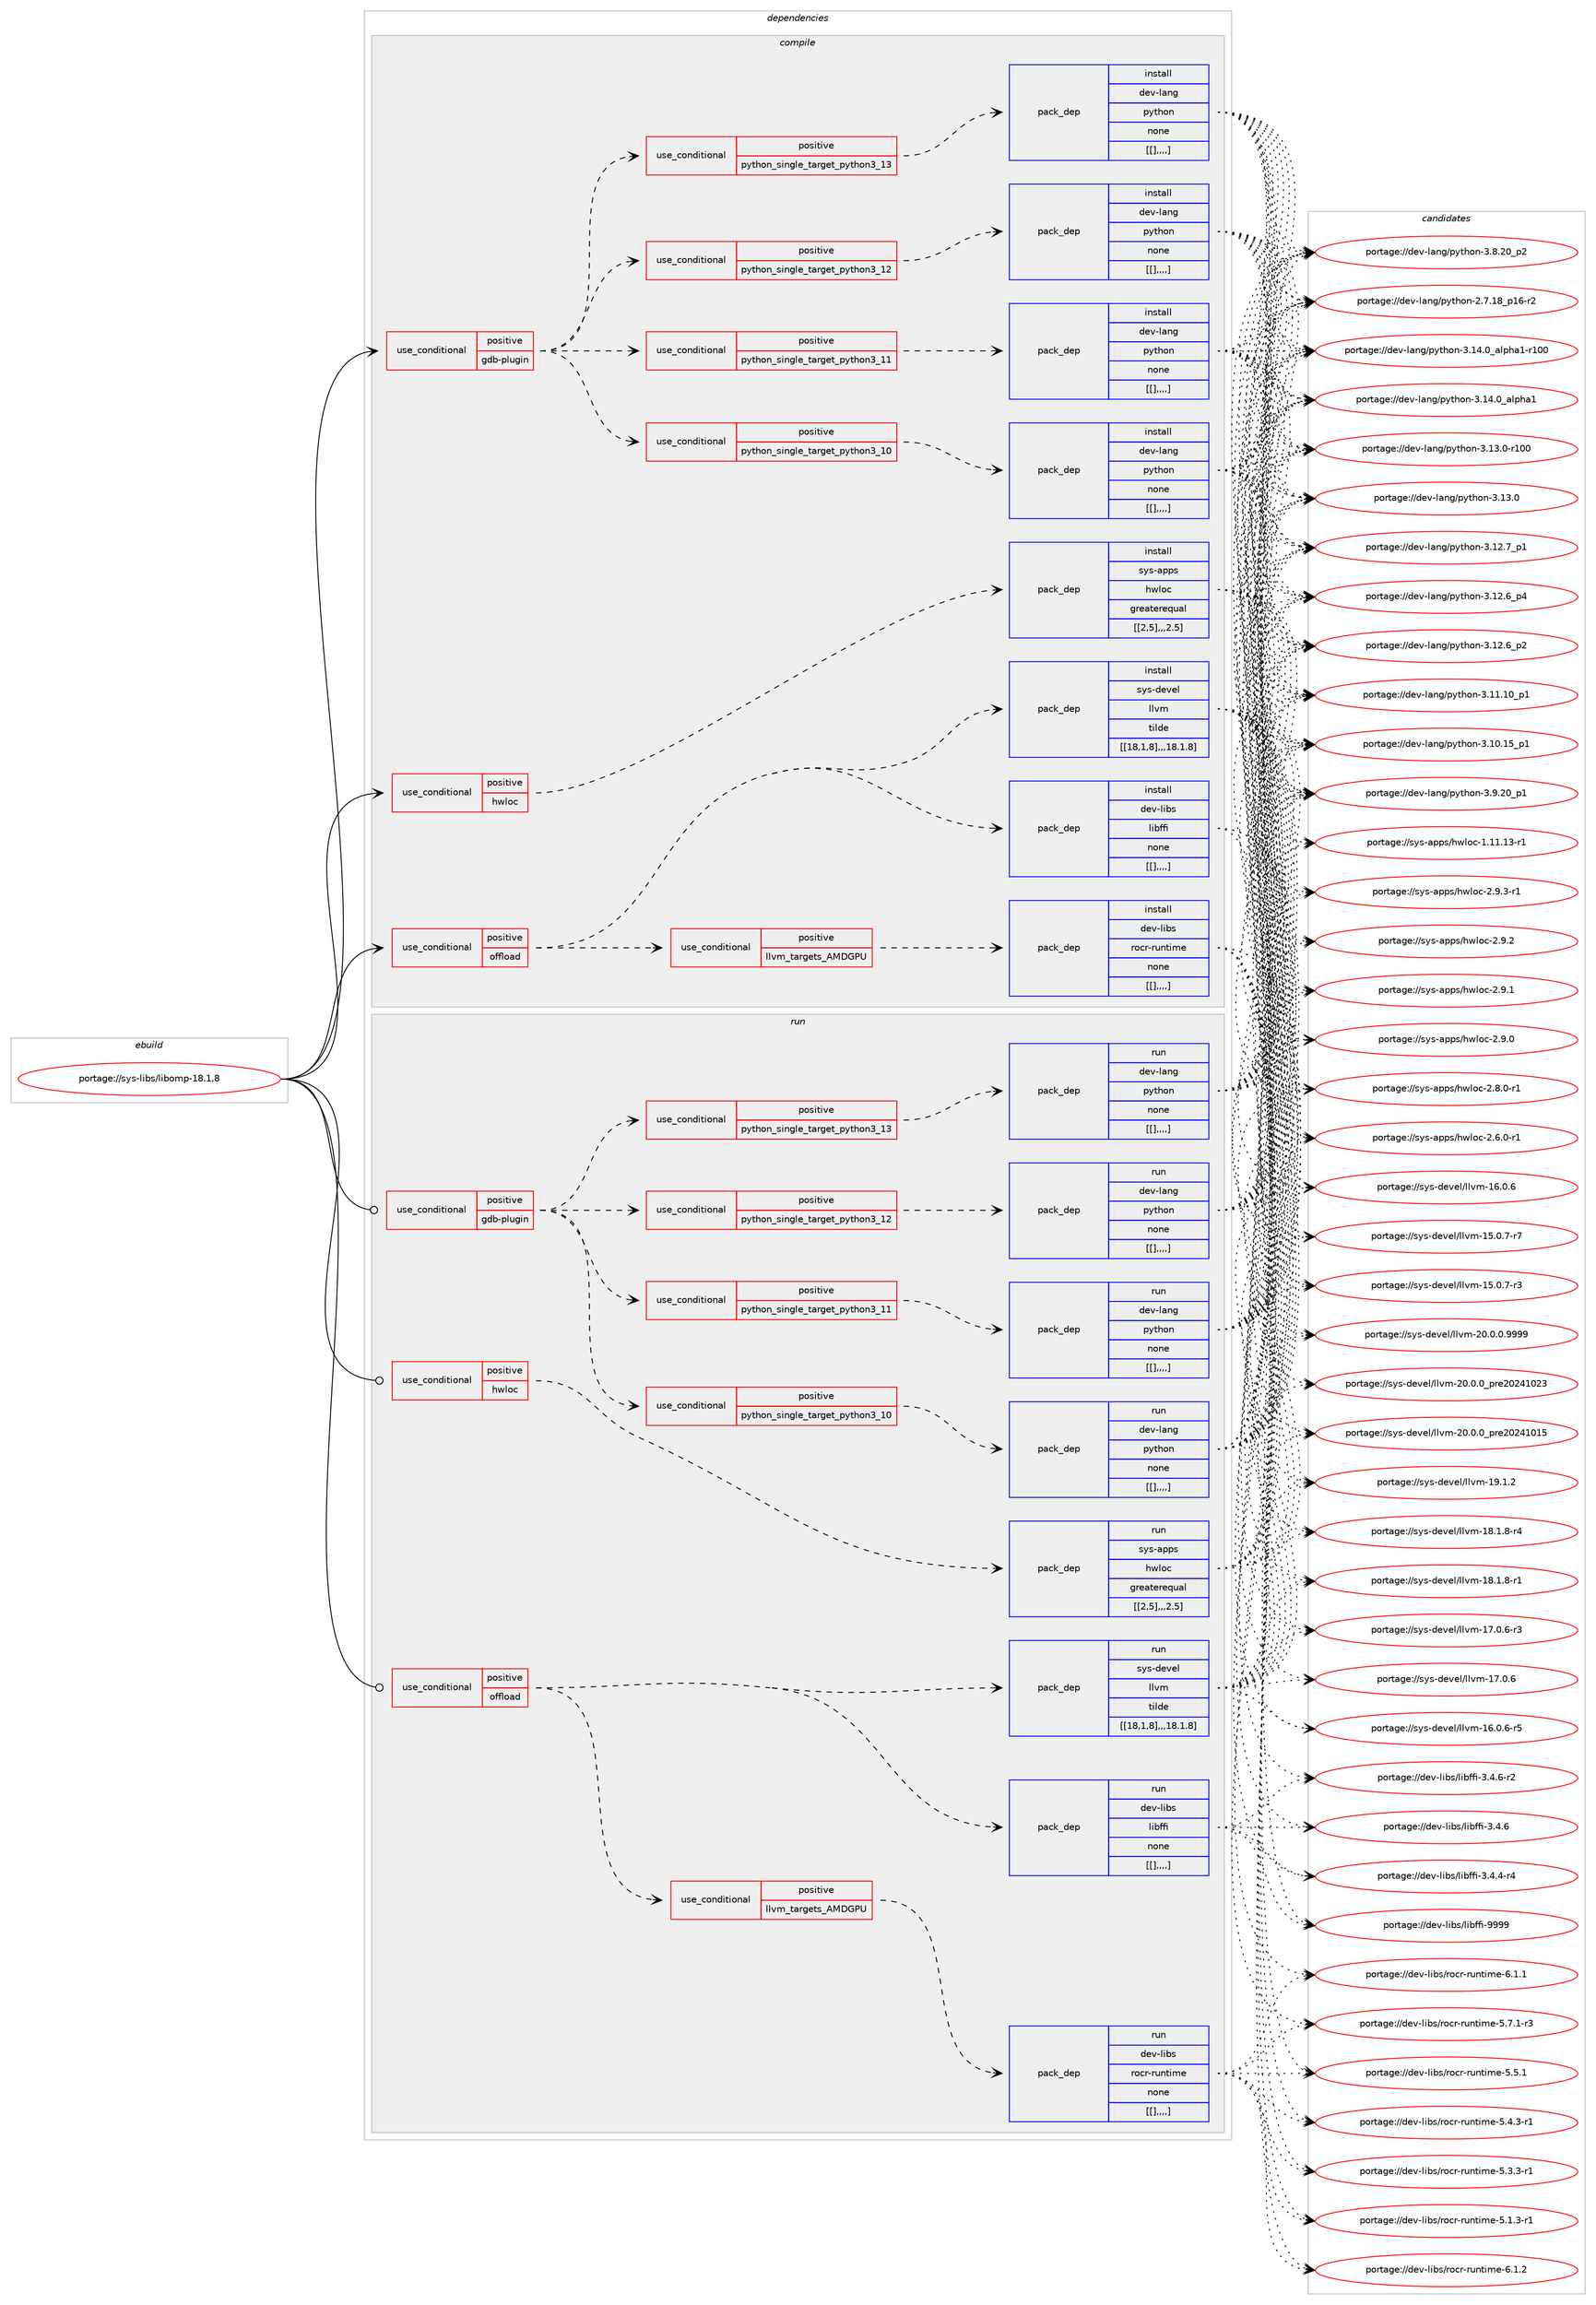 digraph prolog {

# *************
# Graph options
# *************

newrank=true;
concentrate=true;
compound=true;
graph [rankdir=LR,fontname=Helvetica,fontsize=10,ranksep=1.5];#, ranksep=2.5, nodesep=0.2];
edge  [arrowhead=vee];
node  [fontname=Helvetica,fontsize=10];

# **********
# The ebuild
# **********

subgraph cluster_leftcol {
color=gray;
label=<<i>ebuild</i>>;
id [label="portage://sys-libs/libomp-18.1.8", color=red, width=4, href="../sys-libs/libomp-18.1.8.svg"];
}

# ****************
# The dependencies
# ****************

subgraph cluster_midcol {
color=gray;
label=<<i>dependencies</i>>;
subgraph cluster_compile {
fillcolor="#eeeeee";
style=filled;
label=<<i>compile</i>>;
subgraph cond124449 {
dependency464845 [label=<<TABLE BORDER="0" CELLBORDER="1" CELLSPACING="0" CELLPADDING="4"><TR><TD ROWSPAN="3" CELLPADDING="10">use_conditional</TD></TR><TR><TD>positive</TD></TR><TR><TD>gdb-plugin</TD></TR></TABLE>>, shape=none, color=red];
subgraph cond124458 {
dependency464860 [label=<<TABLE BORDER="0" CELLBORDER="1" CELLSPACING="0" CELLPADDING="4"><TR><TD ROWSPAN="3" CELLPADDING="10">use_conditional</TD></TR><TR><TD>positive</TD></TR><TR><TD>python_single_target_python3_10</TD></TR></TABLE>>, shape=none, color=red];
subgraph pack337187 {
dependency464993 [label=<<TABLE BORDER="0" CELLBORDER="1" CELLSPACING="0" CELLPADDING="4" WIDTH="220"><TR><TD ROWSPAN="6" CELLPADDING="30">pack_dep</TD></TR><TR><TD WIDTH="110">install</TD></TR><TR><TD>dev-lang</TD></TR><TR><TD>python</TD></TR><TR><TD>none</TD></TR><TR><TD>[[],,,,]</TD></TR></TABLE>>, shape=none, color=blue];
}
dependency464860:e -> dependency464993:w [weight=20,style="dashed",arrowhead="vee"];
}
dependency464845:e -> dependency464860:w [weight=20,style="dashed",arrowhead="vee"];
subgraph cond124529 {
dependency464999 [label=<<TABLE BORDER="0" CELLBORDER="1" CELLSPACING="0" CELLPADDING="4"><TR><TD ROWSPAN="3" CELLPADDING="10">use_conditional</TD></TR><TR><TD>positive</TD></TR><TR><TD>python_single_target_python3_11</TD></TR></TABLE>>, shape=none, color=red];
subgraph pack337217 {
dependency465021 [label=<<TABLE BORDER="0" CELLBORDER="1" CELLSPACING="0" CELLPADDING="4" WIDTH="220"><TR><TD ROWSPAN="6" CELLPADDING="30">pack_dep</TD></TR><TR><TD WIDTH="110">install</TD></TR><TR><TD>dev-lang</TD></TR><TR><TD>python</TD></TR><TR><TD>none</TD></TR><TR><TD>[[],,,,]</TD></TR></TABLE>>, shape=none, color=blue];
}
dependency464999:e -> dependency465021:w [weight=20,style="dashed",arrowhead="vee"];
}
dependency464845:e -> dependency464999:w [weight=20,style="dashed",arrowhead="vee"];
subgraph cond124557 {
dependency465066 [label=<<TABLE BORDER="0" CELLBORDER="1" CELLSPACING="0" CELLPADDING="4"><TR><TD ROWSPAN="3" CELLPADDING="10">use_conditional</TD></TR><TR><TD>positive</TD></TR><TR><TD>python_single_target_python3_12</TD></TR></TABLE>>, shape=none, color=red];
subgraph pack337253 {
dependency465128 [label=<<TABLE BORDER="0" CELLBORDER="1" CELLSPACING="0" CELLPADDING="4" WIDTH="220"><TR><TD ROWSPAN="6" CELLPADDING="30">pack_dep</TD></TR><TR><TD WIDTH="110">install</TD></TR><TR><TD>dev-lang</TD></TR><TR><TD>python</TD></TR><TR><TD>none</TD></TR><TR><TD>[[],,,,]</TD></TR></TABLE>>, shape=none, color=blue];
}
dependency465066:e -> dependency465128:w [weight=20,style="dashed",arrowhead="vee"];
}
dependency464845:e -> dependency465066:w [weight=20,style="dashed",arrowhead="vee"];
subgraph cond124611 {
dependency465223 [label=<<TABLE BORDER="0" CELLBORDER="1" CELLSPACING="0" CELLPADDING="4"><TR><TD ROWSPAN="3" CELLPADDING="10">use_conditional</TD></TR><TR><TD>positive</TD></TR><TR><TD>python_single_target_python3_13</TD></TR></TABLE>>, shape=none, color=red];
subgraph pack337340 {
dependency465227 [label=<<TABLE BORDER="0" CELLBORDER="1" CELLSPACING="0" CELLPADDING="4" WIDTH="220"><TR><TD ROWSPAN="6" CELLPADDING="30">pack_dep</TD></TR><TR><TD WIDTH="110">install</TD></TR><TR><TD>dev-lang</TD></TR><TR><TD>python</TD></TR><TR><TD>none</TD></TR><TR><TD>[[],,,,]</TD></TR></TABLE>>, shape=none, color=blue];
}
dependency465223:e -> dependency465227:w [weight=20,style="dashed",arrowhead="vee"];
}
dependency464845:e -> dependency465223:w [weight=20,style="dashed",arrowhead="vee"];
}
id:e -> dependency464845:w [weight=20,style="solid",arrowhead="vee"];
subgraph cond124645 {
dependency465260 [label=<<TABLE BORDER="0" CELLBORDER="1" CELLSPACING="0" CELLPADDING="4"><TR><TD ROWSPAN="3" CELLPADDING="10">use_conditional</TD></TR><TR><TD>positive</TD></TR><TR><TD>hwloc</TD></TR></TABLE>>, shape=none, color=red];
subgraph pack337362 {
dependency465283 [label=<<TABLE BORDER="0" CELLBORDER="1" CELLSPACING="0" CELLPADDING="4" WIDTH="220"><TR><TD ROWSPAN="6" CELLPADDING="30">pack_dep</TD></TR><TR><TD WIDTH="110">install</TD></TR><TR><TD>sys-apps</TD></TR><TR><TD>hwloc</TD></TR><TR><TD>greaterequal</TD></TR><TR><TD>[[2,5],,,2.5]</TD></TR></TABLE>>, shape=none, color=blue];
}
dependency465260:e -> dependency465283:w [weight=20,style="dashed",arrowhead="vee"];
}
id:e -> dependency465260:w [weight=20,style="solid",arrowhead="vee"];
subgraph cond124684 {
dependency465398 [label=<<TABLE BORDER="0" CELLBORDER="1" CELLSPACING="0" CELLPADDING="4"><TR><TD ROWSPAN="3" CELLPADDING="10">use_conditional</TD></TR><TR><TD>positive</TD></TR><TR><TD>offload</TD></TR></TABLE>>, shape=none, color=red];
subgraph pack337442 {
dependency465423 [label=<<TABLE BORDER="0" CELLBORDER="1" CELLSPACING="0" CELLPADDING="4" WIDTH="220"><TR><TD ROWSPAN="6" CELLPADDING="30">pack_dep</TD></TR><TR><TD WIDTH="110">install</TD></TR><TR><TD>dev-libs</TD></TR><TR><TD>libffi</TD></TR><TR><TD>none</TD></TR><TR><TD>[[],,,,]</TD></TR></TABLE>>, shape=none, color=blue];
}
dependency465398:e -> dependency465423:w [weight=20,style="dashed",arrowhead="vee"];
subgraph pack337457 {
dependency465450 [label=<<TABLE BORDER="0" CELLBORDER="1" CELLSPACING="0" CELLPADDING="4" WIDTH="220"><TR><TD ROWSPAN="6" CELLPADDING="30">pack_dep</TD></TR><TR><TD WIDTH="110">install</TD></TR><TR><TD>sys-devel</TD></TR><TR><TD>llvm</TD></TR><TR><TD>tilde</TD></TR><TR><TD>[[18,1,8],,,18.1.8]</TD></TR></TABLE>>, shape=none, color=blue];
}
dependency465398:e -> dependency465450:w [weight=20,style="dashed",arrowhead="vee"];
subgraph cond124752 {
dependency465541 [label=<<TABLE BORDER="0" CELLBORDER="1" CELLSPACING="0" CELLPADDING="4"><TR><TD ROWSPAN="3" CELLPADDING="10">use_conditional</TD></TR><TR><TD>positive</TD></TR><TR><TD>llvm_targets_AMDGPU</TD></TR></TABLE>>, shape=none, color=red];
subgraph pack337529 {
dependency465645 [label=<<TABLE BORDER="0" CELLBORDER="1" CELLSPACING="0" CELLPADDING="4" WIDTH="220"><TR><TD ROWSPAN="6" CELLPADDING="30">pack_dep</TD></TR><TR><TD WIDTH="110">install</TD></TR><TR><TD>dev-libs</TD></TR><TR><TD>rocr-runtime</TD></TR><TR><TD>none</TD></TR><TR><TD>[[],,,,]</TD></TR></TABLE>>, shape=none, color=blue];
}
dependency465541:e -> dependency465645:w [weight=20,style="dashed",arrowhead="vee"];
}
dependency465398:e -> dependency465541:w [weight=20,style="dashed",arrowhead="vee"];
}
id:e -> dependency465398:w [weight=20,style="solid",arrowhead="vee"];
}
subgraph cluster_compileandrun {
fillcolor="#eeeeee";
style=filled;
label=<<i>compile and run</i>>;
}
subgraph cluster_run {
fillcolor="#eeeeee";
style=filled;
label=<<i>run</i>>;
subgraph cond124797 {
dependency465652 [label=<<TABLE BORDER="0" CELLBORDER="1" CELLSPACING="0" CELLPADDING="4"><TR><TD ROWSPAN="3" CELLPADDING="10">use_conditional</TD></TR><TR><TD>positive</TD></TR><TR><TD>gdb-plugin</TD></TR></TABLE>>, shape=none, color=red];
subgraph cond124808 {
dependency465744 [label=<<TABLE BORDER="0" CELLBORDER="1" CELLSPACING="0" CELLPADDING="4"><TR><TD ROWSPAN="3" CELLPADDING="10">use_conditional</TD></TR><TR><TD>positive</TD></TR><TR><TD>python_single_target_python3_10</TD></TR></TABLE>>, shape=none, color=red];
subgraph pack337656 {
dependency465761 [label=<<TABLE BORDER="0" CELLBORDER="1" CELLSPACING="0" CELLPADDING="4" WIDTH="220"><TR><TD ROWSPAN="6" CELLPADDING="30">pack_dep</TD></TR><TR><TD WIDTH="110">run</TD></TR><TR><TD>dev-lang</TD></TR><TR><TD>python</TD></TR><TR><TD>none</TD></TR><TR><TD>[[],,,,]</TD></TR></TABLE>>, shape=none, color=blue];
}
dependency465744:e -> dependency465761:w [weight=20,style="dashed",arrowhead="vee"];
}
dependency465652:e -> dependency465744:w [weight=20,style="dashed",arrowhead="vee"];
subgraph cond124848 {
dependency465844 [label=<<TABLE BORDER="0" CELLBORDER="1" CELLSPACING="0" CELLPADDING="4"><TR><TD ROWSPAN="3" CELLPADDING="10">use_conditional</TD></TR><TR><TD>positive</TD></TR><TR><TD>python_single_target_python3_11</TD></TR></TABLE>>, shape=none, color=red];
subgraph pack337743 {
dependency465899 [label=<<TABLE BORDER="0" CELLBORDER="1" CELLSPACING="0" CELLPADDING="4" WIDTH="220"><TR><TD ROWSPAN="6" CELLPADDING="30">pack_dep</TD></TR><TR><TD WIDTH="110">run</TD></TR><TR><TD>dev-lang</TD></TR><TR><TD>python</TD></TR><TR><TD>none</TD></TR><TR><TD>[[],,,,]</TD></TR></TABLE>>, shape=none, color=blue];
}
dependency465844:e -> dependency465899:w [weight=20,style="dashed",arrowhead="vee"];
}
dependency465652:e -> dependency465844:w [weight=20,style="dashed",arrowhead="vee"];
subgraph cond124887 {
dependency465938 [label=<<TABLE BORDER="0" CELLBORDER="1" CELLSPACING="0" CELLPADDING="4"><TR><TD ROWSPAN="3" CELLPADDING="10">use_conditional</TD></TR><TR><TD>positive</TD></TR><TR><TD>python_single_target_python3_12</TD></TR></TABLE>>, shape=none, color=red];
subgraph pack337809 {
dependency465980 [label=<<TABLE BORDER="0" CELLBORDER="1" CELLSPACING="0" CELLPADDING="4" WIDTH="220"><TR><TD ROWSPAN="6" CELLPADDING="30">pack_dep</TD></TR><TR><TD WIDTH="110">run</TD></TR><TR><TD>dev-lang</TD></TR><TR><TD>python</TD></TR><TR><TD>none</TD></TR><TR><TD>[[],,,,]</TD></TR></TABLE>>, shape=none, color=blue];
}
dependency465938:e -> dependency465980:w [weight=20,style="dashed",arrowhead="vee"];
}
dependency465652:e -> dependency465938:w [weight=20,style="dashed",arrowhead="vee"];
subgraph cond124913 {
dependency466039 [label=<<TABLE BORDER="0" CELLBORDER="1" CELLSPACING="0" CELLPADDING="4"><TR><TD ROWSPAN="3" CELLPADDING="10">use_conditional</TD></TR><TR><TD>positive</TD></TR><TR><TD>python_single_target_python3_13</TD></TR></TABLE>>, shape=none, color=red];
subgraph pack337850 {
dependency466056 [label=<<TABLE BORDER="0" CELLBORDER="1" CELLSPACING="0" CELLPADDING="4" WIDTH="220"><TR><TD ROWSPAN="6" CELLPADDING="30">pack_dep</TD></TR><TR><TD WIDTH="110">run</TD></TR><TR><TD>dev-lang</TD></TR><TR><TD>python</TD></TR><TR><TD>none</TD></TR><TR><TD>[[],,,,]</TD></TR></TABLE>>, shape=none, color=blue];
}
dependency466039:e -> dependency466056:w [weight=20,style="dashed",arrowhead="vee"];
}
dependency465652:e -> dependency466039:w [weight=20,style="dashed",arrowhead="vee"];
}
id:e -> dependency465652:w [weight=20,style="solid",arrowhead="odot"];
subgraph cond124949 {
dependency466111 [label=<<TABLE BORDER="0" CELLBORDER="1" CELLSPACING="0" CELLPADDING="4"><TR><TD ROWSPAN="3" CELLPADDING="10">use_conditional</TD></TR><TR><TD>positive</TD></TR><TR><TD>hwloc</TD></TR></TABLE>>, shape=none, color=red];
subgraph pack337894 {
dependency466114 [label=<<TABLE BORDER="0" CELLBORDER="1" CELLSPACING="0" CELLPADDING="4" WIDTH="220"><TR><TD ROWSPAN="6" CELLPADDING="30">pack_dep</TD></TR><TR><TD WIDTH="110">run</TD></TR><TR><TD>sys-apps</TD></TR><TR><TD>hwloc</TD></TR><TR><TD>greaterequal</TD></TR><TR><TD>[[2,5],,,2.5]</TD></TR></TABLE>>, shape=none, color=blue];
}
dependency466111:e -> dependency466114:w [weight=20,style="dashed",arrowhead="vee"];
}
id:e -> dependency466111:w [weight=20,style="solid",arrowhead="odot"];
subgraph cond124958 {
dependency466121 [label=<<TABLE BORDER="0" CELLBORDER="1" CELLSPACING="0" CELLPADDING="4"><TR><TD ROWSPAN="3" CELLPADDING="10">use_conditional</TD></TR><TR><TD>positive</TD></TR><TR><TD>offload</TD></TR></TABLE>>, shape=none, color=red];
subgraph pack337922 {
dependency466153 [label=<<TABLE BORDER="0" CELLBORDER="1" CELLSPACING="0" CELLPADDING="4" WIDTH="220"><TR><TD ROWSPAN="6" CELLPADDING="30">pack_dep</TD></TR><TR><TD WIDTH="110">run</TD></TR><TR><TD>dev-libs</TD></TR><TR><TD>libffi</TD></TR><TR><TD>none</TD></TR><TR><TD>[[],,,,]</TD></TR></TABLE>>, shape=none, color=blue];
}
dependency466121:e -> dependency466153:w [weight=20,style="dashed",arrowhead="vee"];
subgraph pack337924 {
dependency466157 [label=<<TABLE BORDER="0" CELLBORDER="1" CELLSPACING="0" CELLPADDING="4" WIDTH="220"><TR><TD ROWSPAN="6" CELLPADDING="30">pack_dep</TD></TR><TR><TD WIDTH="110">run</TD></TR><TR><TD>sys-devel</TD></TR><TR><TD>llvm</TD></TR><TR><TD>tilde</TD></TR><TR><TD>[[18,1,8],,,18.1.8]</TD></TR></TABLE>>, shape=none, color=blue];
}
dependency466121:e -> dependency466157:w [weight=20,style="dashed",arrowhead="vee"];
subgraph cond124973 {
dependency466173 [label=<<TABLE BORDER="0" CELLBORDER="1" CELLSPACING="0" CELLPADDING="4"><TR><TD ROWSPAN="3" CELLPADDING="10">use_conditional</TD></TR><TR><TD>positive</TD></TR><TR><TD>llvm_targets_AMDGPU</TD></TR></TABLE>>, shape=none, color=red];
subgraph pack337952 {
dependency466218 [label=<<TABLE BORDER="0" CELLBORDER="1" CELLSPACING="0" CELLPADDING="4" WIDTH="220"><TR><TD ROWSPAN="6" CELLPADDING="30">pack_dep</TD></TR><TR><TD WIDTH="110">run</TD></TR><TR><TD>dev-libs</TD></TR><TR><TD>rocr-runtime</TD></TR><TR><TD>none</TD></TR><TR><TD>[[],,,,]</TD></TR></TABLE>>, shape=none, color=blue];
}
dependency466173:e -> dependency466218:w [weight=20,style="dashed",arrowhead="vee"];
}
dependency466121:e -> dependency466173:w [weight=20,style="dashed",arrowhead="vee"];
}
id:e -> dependency466121:w [weight=20,style="solid",arrowhead="odot"];
}
}

# **************
# The candidates
# **************

subgraph cluster_choices {
rank=same;
color=gray;
label=<<i>candidates</i>>;

subgraph choice337542 {
color=black;
nodesep=1;
choice100101118451089711010347112121116104111110455146495246489597108112104974945114494848 [label="portage://dev-lang/python-3.14.0_alpha1-r100", color=red, width=4,href="../dev-lang/python-3.14.0_alpha1-r100.svg"];
choice1001011184510897110103471121211161041111104551464952464895971081121049749 [label="portage://dev-lang/python-3.14.0_alpha1", color=red, width=4,href="../dev-lang/python-3.14.0_alpha1.svg"];
choice1001011184510897110103471121211161041111104551464951464845114494848 [label="portage://dev-lang/python-3.13.0-r100", color=red, width=4,href="../dev-lang/python-3.13.0-r100.svg"];
choice10010111845108971101034711212111610411111045514649514648 [label="portage://dev-lang/python-3.13.0", color=red, width=4,href="../dev-lang/python-3.13.0.svg"];
choice100101118451089711010347112121116104111110455146495046559511249 [label="portage://dev-lang/python-3.12.7_p1", color=red, width=4,href="../dev-lang/python-3.12.7_p1.svg"];
choice100101118451089711010347112121116104111110455146495046549511252 [label="portage://dev-lang/python-3.12.6_p4", color=red, width=4,href="../dev-lang/python-3.12.6_p4.svg"];
choice100101118451089711010347112121116104111110455146495046549511250 [label="portage://dev-lang/python-3.12.6_p2", color=red, width=4,href="../dev-lang/python-3.12.6_p2.svg"];
choice10010111845108971101034711212111610411111045514649494649489511249 [label="portage://dev-lang/python-3.11.10_p1", color=red, width=4,href="../dev-lang/python-3.11.10_p1.svg"];
choice10010111845108971101034711212111610411111045514649484649539511249 [label="portage://dev-lang/python-3.10.15_p1", color=red, width=4,href="../dev-lang/python-3.10.15_p1.svg"];
choice100101118451089711010347112121116104111110455146574650489511249 [label="portage://dev-lang/python-3.9.20_p1", color=red, width=4,href="../dev-lang/python-3.9.20_p1.svg"];
choice100101118451089711010347112121116104111110455146564650489511250 [label="portage://dev-lang/python-3.8.20_p2", color=red, width=4,href="../dev-lang/python-3.8.20_p2.svg"];
choice100101118451089711010347112121116104111110455046554649569511249544511450 [label="portage://dev-lang/python-2.7.18_p16-r2", color=red, width=4,href="../dev-lang/python-2.7.18_p16-r2.svg"];
dependency464993:e -> choice100101118451089711010347112121116104111110455146495246489597108112104974945114494848:w [style=dotted,weight="100"];
dependency464993:e -> choice1001011184510897110103471121211161041111104551464952464895971081121049749:w [style=dotted,weight="100"];
dependency464993:e -> choice1001011184510897110103471121211161041111104551464951464845114494848:w [style=dotted,weight="100"];
dependency464993:e -> choice10010111845108971101034711212111610411111045514649514648:w [style=dotted,weight="100"];
dependency464993:e -> choice100101118451089711010347112121116104111110455146495046559511249:w [style=dotted,weight="100"];
dependency464993:e -> choice100101118451089711010347112121116104111110455146495046549511252:w [style=dotted,weight="100"];
dependency464993:e -> choice100101118451089711010347112121116104111110455146495046549511250:w [style=dotted,weight="100"];
dependency464993:e -> choice10010111845108971101034711212111610411111045514649494649489511249:w [style=dotted,weight="100"];
dependency464993:e -> choice10010111845108971101034711212111610411111045514649484649539511249:w [style=dotted,weight="100"];
dependency464993:e -> choice100101118451089711010347112121116104111110455146574650489511249:w [style=dotted,weight="100"];
dependency464993:e -> choice100101118451089711010347112121116104111110455146564650489511250:w [style=dotted,weight="100"];
dependency464993:e -> choice100101118451089711010347112121116104111110455046554649569511249544511450:w [style=dotted,weight="100"];
}
subgraph choice337578 {
color=black;
nodesep=1;
choice100101118451089711010347112121116104111110455146495246489597108112104974945114494848 [label="portage://dev-lang/python-3.14.0_alpha1-r100", color=red, width=4,href="../dev-lang/python-3.14.0_alpha1-r100.svg"];
choice1001011184510897110103471121211161041111104551464952464895971081121049749 [label="portage://dev-lang/python-3.14.0_alpha1", color=red, width=4,href="../dev-lang/python-3.14.0_alpha1.svg"];
choice1001011184510897110103471121211161041111104551464951464845114494848 [label="portage://dev-lang/python-3.13.0-r100", color=red, width=4,href="../dev-lang/python-3.13.0-r100.svg"];
choice10010111845108971101034711212111610411111045514649514648 [label="portage://dev-lang/python-3.13.0", color=red, width=4,href="../dev-lang/python-3.13.0.svg"];
choice100101118451089711010347112121116104111110455146495046559511249 [label="portage://dev-lang/python-3.12.7_p1", color=red, width=4,href="../dev-lang/python-3.12.7_p1.svg"];
choice100101118451089711010347112121116104111110455146495046549511252 [label="portage://dev-lang/python-3.12.6_p4", color=red, width=4,href="../dev-lang/python-3.12.6_p4.svg"];
choice100101118451089711010347112121116104111110455146495046549511250 [label="portage://dev-lang/python-3.12.6_p2", color=red, width=4,href="../dev-lang/python-3.12.6_p2.svg"];
choice10010111845108971101034711212111610411111045514649494649489511249 [label="portage://dev-lang/python-3.11.10_p1", color=red, width=4,href="../dev-lang/python-3.11.10_p1.svg"];
choice10010111845108971101034711212111610411111045514649484649539511249 [label="portage://dev-lang/python-3.10.15_p1", color=red, width=4,href="../dev-lang/python-3.10.15_p1.svg"];
choice100101118451089711010347112121116104111110455146574650489511249 [label="portage://dev-lang/python-3.9.20_p1", color=red, width=4,href="../dev-lang/python-3.9.20_p1.svg"];
choice100101118451089711010347112121116104111110455146564650489511250 [label="portage://dev-lang/python-3.8.20_p2", color=red, width=4,href="../dev-lang/python-3.8.20_p2.svg"];
choice100101118451089711010347112121116104111110455046554649569511249544511450 [label="portage://dev-lang/python-2.7.18_p16-r2", color=red, width=4,href="../dev-lang/python-2.7.18_p16-r2.svg"];
dependency465021:e -> choice100101118451089711010347112121116104111110455146495246489597108112104974945114494848:w [style=dotted,weight="100"];
dependency465021:e -> choice1001011184510897110103471121211161041111104551464952464895971081121049749:w [style=dotted,weight="100"];
dependency465021:e -> choice1001011184510897110103471121211161041111104551464951464845114494848:w [style=dotted,weight="100"];
dependency465021:e -> choice10010111845108971101034711212111610411111045514649514648:w [style=dotted,weight="100"];
dependency465021:e -> choice100101118451089711010347112121116104111110455146495046559511249:w [style=dotted,weight="100"];
dependency465021:e -> choice100101118451089711010347112121116104111110455146495046549511252:w [style=dotted,weight="100"];
dependency465021:e -> choice100101118451089711010347112121116104111110455146495046549511250:w [style=dotted,weight="100"];
dependency465021:e -> choice10010111845108971101034711212111610411111045514649494649489511249:w [style=dotted,weight="100"];
dependency465021:e -> choice10010111845108971101034711212111610411111045514649484649539511249:w [style=dotted,weight="100"];
dependency465021:e -> choice100101118451089711010347112121116104111110455146574650489511249:w [style=dotted,weight="100"];
dependency465021:e -> choice100101118451089711010347112121116104111110455146564650489511250:w [style=dotted,weight="100"];
dependency465021:e -> choice100101118451089711010347112121116104111110455046554649569511249544511450:w [style=dotted,weight="100"];
}
subgraph choice337606 {
color=black;
nodesep=1;
choice100101118451089711010347112121116104111110455146495246489597108112104974945114494848 [label="portage://dev-lang/python-3.14.0_alpha1-r100", color=red, width=4,href="../dev-lang/python-3.14.0_alpha1-r100.svg"];
choice1001011184510897110103471121211161041111104551464952464895971081121049749 [label="portage://dev-lang/python-3.14.0_alpha1", color=red, width=4,href="../dev-lang/python-3.14.0_alpha1.svg"];
choice1001011184510897110103471121211161041111104551464951464845114494848 [label="portage://dev-lang/python-3.13.0-r100", color=red, width=4,href="../dev-lang/python-3.13.0-r100.svg"];
choice10010111845108971101034711212111610411111045514649514648 [label="portage://dev-lang/python-3.13.0", color=red, width=4,href="../dev-lang/python-3.13.0.svg"];
choice100101118451089711010347112121116104111110455146495046559511249 [label="portage://dev-lang/python-3.12.7_p1", color=red, width=4,href="../dev-lang/python-3.12.7_p1.svg"];
choice100101118451089711010347112121116104111110455146495046549511252 [label="portage://dev-lang/python-3.12.6_p4", color=red, width=4,href="../dev-lang/python-3.12.6_p4.svg"];
choice100101118451089711010347112121116104111110455146495046549511250 [label="portage://dev-lang/python-3.12.6_p2", color=red, width=4,href="../dev-lang/python-3.12.6_p2.svg"];
choice10010111845108971101034711212111610411111045514649494649489511249 [label="portage://dev-lang/python-3.11.10_p1", color=red, width=4,href="../dev-lang/python-3.11.10_p1.svg"];
choice10010111845108971101034711212111610411111045514649484649539511249 [label="portage://dev-lang/python-3.10.15_p1", color=red, width=4,href="../dev-lang/python-3.10.15_p1.svg"];
choice100101118451089711010347112121116104111110455146574650489511249 [label="portage://dev-lang/python-3.9.20_p1", color=red, width=4,href="../dev-lang/python-3.9.20_p1.svg"];
choice100101118451089711010347112121116104111110455146564650489511250 [label="portage://dev-lang/python-3.8.20_p2", color=red, width=4,href="../dev-lang/python-3.8.20_p2.svg"];
choice100101118451089711010347112121116104111110455046554649569511249544511450 [label="portage://dev-lang/python-2.7.18_p16-r2", color=red, width=4,href="../dev-lang/python-2.7.18_p16-r2.svg"];
dependency465128:e -> choice100101118451089711010347112121116104111110455146495246489597108112104974945114494848:w [style=dotted,weight="100"];
dependency465128:e -> choice1001011184510897110103471121211161041111104551464952464895971081121049749:w [style=dotted,weight="100"];
dependency465128:e -> choice1001011184510897110103471121211161041111104551464951464845114494848:w [style=dotted,weight="100"];
dependency465128:e -> choice10010111845108971101034711212111610411111045514649514648:w [style=dotted,weight="100"];
dependency465128:e -> choice100101118451089711010347112121116104111110455146495046559511249:w [style=dotted,weight="100"];
dependency465128:e -> choice100101118451089711010347112121116104111110455146495046549511252:w [style=dotted,weight="100"];
dependency465128:e -> choice100101118451089711010347112121116104111110455146495046549511250:w [style=dotted,weight="100"];
dependency465128:e -> choice10010111845108971101034711212111610411111045514649494649489511249:w [style=dotted,weight="100"];
dependency465128:e -> choice10010111845108971101034711212111610411111045514649484649539511249:w [style=dotted,weight="100"];
dependency465128:e -> choice100101118451089711010347112121116104111110455146574650489511249:w [style=dotted,weight="100"];
dependency465128:e -> choice100101118451089711010347112121116104111110455146564650489511250:w [style=dotted,weight="100"];
dependency465128:e -> choice100101118451089711010347112121116104111110455046554649569511249544511450:w [style=dotted,weight="100"];
}
subgraph choice337630 {
color=black;
nodesep=1;
choice100101118451089711010347112121116104111110455146495246489597108112104974945114494848 [label="portage://dev-lang/python-3.14.0_alpha1-r100", color=red, width=4,href="../dev-lang/python-3.14.0_alpha1-r100.svg"];
choice1001011184510897110103471121211161041111104551464952464895971081121049749 [label="portage://dev-lang/python-3.14.0_alpha1", color=red, width=4,href="../dev-lang/python-3.14.0_alpha1.svg"];
choice1001011184510897110103471121211161041111104551464951464845114494848 [label="portage://dev-lang/python-3.13.0-r100", color=red, width=4,href="../dev-lang/python-3.13.0-r100.svg"];
choice10010111845108971101034711212111610411111045514649514648 [label="portage://dev-lang/python-3.13.0", color=red, width=4,href="../dev-lang/python-3.13.0.svg"];
choice100101118451089711010347112121116104111110455146495046559511249 [label="portage://dev-lang/python-3.12.7_p1", color=red, width=4,href="../dev-lang/python-3.12.7_p1.svg"];
choice100101118451089711010347112121116104111110455146495046549511252 [label="portage://dev-lang/python-3.12.6_p4", color=red, width=4,href="../dev-lang/python-3.12.6_p4.svg"];
choice100101118451089711010347112121116104111110455146495046549511250 [label="portage://dev-lang/python-3.12.6_p2", color=red, width=4,href="../dev-lang/python-3.12.6_p2.svg"];
choice10010111845108971101034711212111610411111045514649494649489511249 [label="portage://dev-lang/python-3.11.10_p1", color=red, width=4,href="../dev-lang/python-3.11.10_p1.svg"];
choice10010111845108971101034711212111610411111045514649484649539511249 [label="portage://dev-lang/python-3.10.15_p1", color=red, width=4,href="../dev-lang/python-3.10.15_p1.svg"];
choice100101118451089711010347112121116104111110455146574650489511249 [label="portage://dev-lang/python-3.9.20_p1", color=red, width=4,href="../dev-lang/python-3.9.20_p1.svg"];
choice100101118451089711010347112121116104111110455146564650489511250 [label="portage://dev-lang/python-3.8.20_p2", color=red, width=4,href="../dev-lang/python-3.8.20_p2.svg"];
choice100101118451089711010347112121116104111110455046554649569511249544511450 [label="portage://dev-lang/python-2.7.18_p16-r2", color=red, width=4,href="../dev-lang/python-2.7.18_p16-r2.svg"];
dependency465227:e -> choice100101118451089711010347112121116104111110455146495246489597108112104974945114494848:w [style=dotted,weight="100"];
dependency465227:e -> choice1001011184510897110103471121211161041111104551464952464895971081121049749:w [style=dotted,weight="100"];
dependency465227:e -> choice1001011184510897110103471121211161041111104551464951464845114494848:w [style=dotted,weight="100"];
dependency465227:e -> choice10010111845108971101034711212111610411111045514649514648:w [style=dotted,weight="100"];
dependency465227:e -> choice100101118451089711010347112121116104111110455146495046559511249:w [style=dotted,weight="100"];
dependency465227:e -> choice100101118451089711010347112121116104111110455146495046549511252:w [style=dotted,weight="100"];
dependency465227:e -> choice100101118451089711010347112121116104111110455146495046549511250:w [style=dotted,weight="100"];
dependency465227:e -> choice10010111845108971101034711212111610411111045514649494649489511249:w [style=dotted,weight="100"];
dependency465227:e -> choice10010111845108971101034711212111610411111045514649484649539511249:w [style=dotted,weight="100"];
dependency465227:e -> choice100101118451089711010347112121116104111110455146574650489511249:w [style=dotted,weight="100"];
dependency465227:e -> choice100101118451089711010347112121116104111110455146564650489511250:w [style=dotted,weight="100"];
dependency465227:e -> choice100101118451089711010347112121116104111110455046554649569511249544511450:w [style=dotted,weight="100"];
}
subgraph choice337672 {
color=black;
nodesep=1;
choice115121115459711211211547104119108111994550465746514511449 [label="portage://sys-apps/hwloc-2.9.3-r1", color=red, width=4,href="../sys-apps/hwloc-2.9.3-r1.svg"];
choice11512111545971121121154710411910811199455046574650 [label="portage://sys-apps/hwloc-2.9.2", color=red, width=4,href="../sys-apps/hwloc-2.9.2.svg"];
choice11512111545971121121154710411910811199455046574649 [label="portage://sys-apps/hwloc-2.9.1", color=red, width=4,href="../sys-apps/hwloc-2.9.1.svg"];
choice11512111545971121121154710411910811199455046574648 [label="portage://sys-apps/hwloc-2.9.0", color=red, width=4,href="../sys-apps/hwloc-2.9.0.svg"];
choice115121115459711211211547104119108111994550465646484511449 [label="portage://sys-apps/hwloc-2.8.0-r1", color=red, width=4,href="../sys-apps/hwloc-2.8.0-r1.svg"];
choice115121115459711211211547104119108111994550465446484511449 [label="portage://sys-apps/hwloc-2.6.0-r1", color=red, width=4,href="../sys-apps/hwloc-2.6.0-r1.svg"];
choice1151211154597112112115471041191081119945494649494649514511449 [label="portage://sys-apps/hwloc-1.11.13-r1", color=red, width=4,href="../sys-apps/hwloc-1.11.13-r1.svg"];
dependency465283:e -> choice115121115459711211211547104119108111994550465746514511449:w [style=dotted,weight="100"];
dependency465283:e -> choice11512111545971121121154710411910811199455046574650:w [style=dotted,weight="100"];
dependency465283:e -> choice11512111545971121121154710411910811199455046574649:w [style=dotted,weight="100"];
dependency465283:e -> choice11512111545971121121154710411910811199455046574648:w [style=dotted,weight="100"];
dependency465283:e -> choice115121115459711211211547104119108111994550465646484511449:w [style=dotted,weight="100"];
dependency465283:e -> choice115121115459711211211547104119108111994550465446484511449:w [style=dotted,weight="100"];
dependency465283:e -> choice1151211154597112112115471041191081119945494649494649514511449:w [style=dotted,weight="100"];
}
subgraph choice337683 {
color=black;
nodesep=1;
choice100101118451081059811547108105981021021054557575757 [label="portage://dev-libs/libffi-9999", color=red, width=4,href="../dev-libs/libffi-9999.svg"];
choice100101118451081059811547108105981021021054551465246544511450 [label="portage://dev-libs/libffi-3.4.6-r2", color=red, width=4,href="../dev-libs/libffi-3.4.6-r2.svg"];
choice10010111845108105981154710810598102102105455146524654 [label="portage://dev-libs/libffi-3.4.6", color=red, width=4,href="../dev-libs/libffi-3.4.6.svg"];
choice100101118451081059811547108105981021021054551465246524511452 [label="portage://dev-libs/libffi-3.4.4-r4", color=red, width=4,href="../dev-libs/libffi-3.4.4-r4.svg"];
dependency465423:e -> choice100101118451081059811547108105981021021054557575757:w [style=dotted,weight="100"];
dependency465423:e -> choice100101118451081059811547108105981021021054551465246544511450:w [style=dotted,weight="100"];
dependency465423:e -> choice10010111845108105981154710810598102102105455146524654:w [style=dotted,weight="100"];
dependency465423:e -> choice100101118451081059811547108105981021021054551465246524511452:w [style=dotted,weight="100"];
}
subgraph choice337702 {
color=black;
nodesep=1;
choice1151211154510010111810110847108108118109455048464846484657575757 [label="portage://sys-devel/llvm-20.0.0.9999", color=red, width=4,href="../sys-devel/llvm-20.0.0.9999.svg"];
choice115121115451001011181011084710810811810945504846484648951121141015048505249485051 [label="portage://sys-devel/llvm-20.0.0_pre20241023", color=red, width=4,href="../sys-devel/llvm-20.0.0_pre20241023.svg"];
choice115121115451001011181011084710810811810945504846484648951121141015048505249484953 [label="portage://sys-devel/llvm-20.0.0_pre20241015", color=red, width=4,href="../sys-devel/llvm-20.0.0_pre20241015.svg"];
choice115121115451001011181011084710810811810945495746494650 [label="portage://sys-devel/llvm-19.1.2", color=red, width=4,href="../sys-devel/llvm-19.1.2.svg"];
choice1151211154510010111810110847108108118109454956464946564511452 [label="portage://sys-devel/llvm-18.1.8-r4", color=red, width=4,href="../sys-devel/llvm-18.1.8-r4.svg"];
choice1151211154510010111810110847108108118109454956464946564511449 [label="portage://sys-devel/llvm-18.1.8-r1", color=red, width=4,href="../sys-devel/llvm-18.1.8-r1.svg"];
choice1151211154510010111810110847108108118109454955464846544511451 [label="portage://sys-devel/llvm-17.0.6-r3", color=red, width=4,href="../sys-devel/llvm-17.0.6-r3.svg"];
choice115121115451001011181011084710810811810945495546484654 [label="portage://sys-devel/llvm-17.0.6", color=red, width=4,href="../sys-devel/llvm-17.0.6.svg"];
choice1151211154510010111810110847108108118109454954464846544511453 [label="portage://sys-devel/llvm-16.0.6-r5", color=red, width=4,href="../sys-devel/llvm-16.0.6-r5.svg"];
choice115121115451001011181011084710810811810945495446484654 [label="portage://sys-devel/llvm-16.0.6", color=red, width=4,href="../sys-devel/llvm-16.0.6.svg"];
choice1151211154510010111810110847108108118109454953464846554511455 [label="portage://sys-devel/llvm-15.0.7-r7", color=red, width=4,href="../sys-devel/llvm-15.0.7-r7.svg"];
choice1151211154510010111810110847108108118109454953464846554511451 [label="portage://sys-devel/llvm-15.0.7-r3", color=red, width=4,href="../sys-devel/llvm-15.0.7-r3.svg"];
dependency465450:e -> choice1151211154510010111810110847108108118109455048464846484657575757:w [style=dotted,weight="100"];
dependency465450:e -> choice115121115451001011181011084710810811810945504846484648951121141015048505249485051:w [style=dotted,weight="100"];
dependency465450:e -> choice115121115451001011181011084710810811810945504846484648951121141015048505249484953:w [style=dotted,weight="100"];
dependency465450:e -> choice115121115451001011181011084710810811810945495746494650:w [style=dotted,weight="100"];
dependency465450:e -> choice1151211154510010111810110847108108118109454956464946564511452:w [style=dotted,weight="100"];
dependency465450:e -> choice1151211154510010111810110847108108118109454956464946564511449:w [style=dotted,weight="100"];
dependency465450:e -> choice1151211154510010111810110847108108118109454955464846544511451:w [style=dotted,weight="100"];
dependency465450:e -> choice115121115451001011181011084710810811810945495546484654:w [style=dotted,weight="100"];
dependency465450:e -> choice1151211154510010111810110847108108118109454954464846544511453:w [style=dotted,weight="100"];
dependency465450:e -> choice115121115451001011181011084710810811810945495446484654:w [style=dotted,weight="100"];
dependency465450:e -> choice1151211154510010111810110847108108118109454953464846554511455:w [style=dotted,weight="100"];
dependency465450:e -> choice1151211154510010111810110847108108118109454953464846554511451:w [style=dotted,weight="100"];
}
subgraph choice337725 {
color=black;
nodesep=1;
choice1001011184510810598115471141119911445114117110116105109101455446494650 [label="portage://dev-libs/rocr-runtime-6.1.2", color=red, width=4,href="../dev-libs/rocr-runtime-6.1.2.svg"];
choice1001011184510810598115471141119911445114117110116105109101455446494649 [label="portage://dev-libs/rocr-runtime-6.1.1", color=red, width=4,href="../dev-libs/rocr-runtime-6.1.1.svg"];
choice10010111845108105981154711411199114451141171101161051091014553465546494511451 [label="portage://dev-libs/rocr-runtime-5.7.1-r3", color=red, width=4,href="../dev-libs/rocr-runtime-5.7.1-r3.svg"];
choice1001011184510810598115471141119911445114117110116105109101455346534649 [label="portage://dev-libs/rocr-runtime-5.5.1", color=red, width=4,href="../dev-libs/rocr-runtime-5.5.1.svg"];
choice10010111845108105981154711411199114451141171101161051091014553465246514511449 [label="portage://dev-libs/rocr-runtime-5.4.3-r1", color=red, width=4,href="../dev-libs/rocr-runtime-5.4.3-r1.svg"];
choice10010111845108105981154711411199114451141171101161051091014553465146514511449 [label="portage://dev-libs/rocr-runtime-5.3.3-r1", color=red, width=4,href="../dev-libs/rocr-runtime-5.3.3-r1.svg"];
choice10010111845108105981154711411199114451141171101161051091014553464946514511449 [label="portage://dev-libs/rocr-runtime-5.1.3-r1", color=red, width=4,href="../dev-libs/rocr-runtime-5.1.3-r1.svg"];
dependency465645:e -> choice1001011184510810598115471141119911445114117110116105109101455446494650:w [style=dotted,weight="100"];
dependency465645:e -> choice1001011184510810598115471141119911445114117110116105109101455446494649:w [style=dotted,weight="100"];
dependency465645:e -> choice10010111845108105981154711411199114451141171101161051091014553465546494511451:w [style=dotted,weight="100"];
dependency465645:e -> choice1001011184510810598115471141119911445114117110116105109101455346534649:w [style=dotted,weight="100"];
dependency465645:e -> choice10010111845108105981154711411199114451141171101161051091014553465246514511449:w [style=dotted,weight="100"];
dependency465645:e -> choice10010111845108105981154711411199114451141171101161051091014553465146514511449:w [style=dotted,weight="100"];
dependency465645:e -> choice10010111845108105981154711411199114451141171101161051091014553464946514511449:w [style=dotted,weight="100"];
}
subgraph choice337735 {
color=black;
nodesep=1;
choice100101118451089711010347112121116104111110455146495246489597108112104974945114494848 [label="portage://dev-lang/python-3.14.0_alpha1-r100", color=red, width=4,href="../dev-lang/python-3.14.0_alpha1-r100.svg"];
choice1001011184510897110103471121211161041111104551464952464895971081121049749 [label="portage://dev-lang/python-3.14.0_alpha1", color=red, width=4,href="../dev-lang/python-3.14.0_alpha1.svg"];
choice1001011184510897110103471121211161041111104551464951464845114494848 [label="portage://dev-lang/python-3.13.0-r100", color=red, width=4,href="../dev-lang/python-3.13.0-r100.svg"];
choice10010111845108971101034711212111610411111045514649514648 [label="portage://dev-lang/python-3.13.0", color=red, width=4,href="../dev-lang/python-3.13.0.svg"];
choice100101118451089711010347112121116104111110455146495046559511249 [label="portage://dev-lang/python-3.12.7_p1", color=red, width=4,href="../dev-lang/python-3.12.7_p1.svg"];
choice100101118451089711010347112121116104111110455146495046549511252 [label="portage://dev-lang/python-3.12.6_p4", color=red, width=4,href="../dev-lang/python-3.12.6_p4.svg"];
choice100101118451089711010347112121116104111110455146495046549511250 [label="portage://dev-lang/python-3.12.6_p2", color=red, width=4,href="../dev-lang/python-3.12.6_p2.svg"];
choice10010111845108971101034711212111610411111045514649494649489511249 [label="portage://dev-lang/python-3.11.10_p1", color=red, width=4,href="../dev-lang/python-3.11.10_p1.svg"];
choice10010111845108971101034711212111610411111045514649484649539511249 [label="portage://dev-lang/python-3.10.15_p1", color=red, width=4,href="../dev-lang/python-3.10.15_p1.svg"];
choice100101118451089711010347112121116104111110455146574650489511249 [label="portage://dev-lang/python-3.9.20_p1", color=red, width=4,href="../dev-lang/python-3.9.20_p1.svg"];
choice100101118451089711010347112121116104111110455146564650489511250 [label="portage://dev-lang/python-3.8.20_p2", color=red, width=4,href="../dev-lang/python-3.8.20_p2.svg"];
choice100101118451089711010347112121116104111110455046554649569511249544511450 [label="portage://dev-lang/python-2.7.18_p16-r2", color=red, width=4,href="../dev-lang/python-2.7.18_p16-r2.svg"];
dependency465761:e -> choice100101118451089711010347112121116104111110455146495246489597108112104974945114494848:w [style=dotted,weight="100"];
dependency465761:e -> choice1001011184510897110103471121211161041111104551464952464895971081121049749:w [style=dotted,weight="100"];
dependency465761:e -> choice1001011184510897110103471121211161041111104551464951464845114494848:w [style=dotted,weight="100"];
dependency465761:e -> choice10010111845108971101034711212111610411111045514649514648:w [style=dotted,weight="100"];
dependency465761:e -> choice100101118451089711010347112121116104111110455146495046559511249:w [style=dotted,weight="100"];
dependency465761:e -> choice100101118451089711010347112121116104111110455146495046549511252:w [style=dotted,weight="100"];
dependency465761:e -> choice100101118451089711010347112121116104111110455146495046549511250:w [style=dotted,weight="100"];
dependency465761:e -> choice10010111845108971101034711212111610411111045514649494649489511249:w [style=dotted,weight="100"];
dependency465761:e -> choice10010111845108971101034711212111610411111045514649484649539511249:w [style=dotted,weight="100"];
dependency465761:e -> choice100101118451089711010347112121116104111110455146574650489511249:w [style=dotted,weight="100"];
dependency465761:e -> choice100101118451089711010347112121116104111110455146564650489511250:w [style=dotted,weight="100"];
dependency465761:e -> choice100101118451089711010347112121116104111110455046554649569511249544511450:w [style=dotted,weight="100"];
}
subgraph choice337756 {
color=black;
nodesep=1;
choice100101118451089711010347112121116104111110455146495246489597108112104974945114494848 [label="portage://dev-lang/python-3.14.0_alpha1-r100", color=red, width=4,href="../dev-lang/python-3.14.0_alpha1-r100.svg"];
choice1001011184510897110103471121211161041111104551464952464895971081121049749 [label="portage://dev-lang/python-3.14.0_alpha1", color=red, width=4,href="../dev-lang/python-3.14.0_alpha1.svg"];
choice1001011184510897110103471121211161041111104551464951464845114494848 [label="portage://dev-lang/python-3.13.0-r100", color=red, width=4,href="../dev-lang/python-3.13.0-r100.svg"];
choice10010111845108971101034711212111610411111045514649514648 [label="portage://dev-lang/python-3.13.0", color=red, width=4,href="../dev-lang/python-3.13.0.svg"];
choice100101118451089711010347112121116104111110455146495046559511249 [label="portage://dev-lang/python-3.12.7_p1", color=red, width=4,href="../dev-lang/python-3.12.7_p1.svg"];
choice100101118451089711010347112121116104111110455146495046549511252 [label="portage://dev-lang/python-3.12.6_p4", color=red, width=4,href="../dev-lang/python-3.12.6_p4.svg"];
choice100101118451089711010347112121116104111110455146495046549511250 [label="portage://dev-lang/python-3.12.6_p2", color=red, width=4,href="../dev-lang/python-3.12.6_p2.svg"];
choice10010111845108971101034711212111610411111045514649494649489511249 [label="portage://dev-lang/python-3.11.10_p1", color=red, width=4,href="../dev-lang/python-3.11.10_p1.svg"];
choice10010111845108971101034711212111610411111045514649484649539511249 [label="portage://dev-lang/python-3.10.15_p1", color=red, width=4,href="../dev-lang/python-3.10.15_p1.svg"];
choice100101118451089711010347112121116104111110455146574650489511249 [label="portage://dev-lang/python-3.9.20_p1", color=red, width=4,href="../dev-lang/python-3.9.20_p1.svg"];
choice100101118451089711010347112121116104111110455146564650489511250 [label="portage://dev-lang/python-3.8.20_p2", color=red, width=4,href="../dev-lang/python-3.8.20_p2.svg"];
choice100101118451089711010347112121116104111110455046554649569511249544511450 [label="portage://dev-lang/python-2.7.18_p16-r2", color=red, width=4,href="../dev-lang/python-2.7.18_p16-r2.svg"];
dependency465899:e -> choice100101118451089711010347112121116104111110455146495246489597108112104974945114494848:w [style=dotted,weight="100"];
dependency465899:e -> choice1001011184510897110103471121211161041111104551464952464895971081121049749:w [style=dotted,weight="100"];
dependency465899:e -> choice1001011184510897110103471121211161041111104551464951464845114494848:w [style=dotted,weight="100"];
dependency465899:e -> choice10010111845108971101034711212111610411111045514649514648:w [style=dotted,weight="100"];
dependency465899:e -> choice100101118451089711010347112121116104111110455146495046559511249:w [style=dotted,weight="100"];
dependency465899:e -> choice100101118451089711010347112121116104111110455146495046549511252:w [style=dotted,weight="100"];
dependency465899:e -> choice100101118451089711010347112121116104111110455146495046549511250:w [style=dotted,weight="100"];
dependency465899:e -> choice10010111845108971101034711212111610411111045514649494649489511249:w [style=dotted,weight="100"];
dependency465899:e -> choice10010111845108971101034711212111610411111045514649484649539511249:w [style=dotted,weight="100"];
dependency465899:e -> choice100101118451089711010347112121116104111110455146574650489511249:w [style=dotted,weight="100"];
dependency465899:e -> choice100101118451089711010347112121116104111110455146564650489511250:w [style=dotted,weight="100"];
dependency465899:e -> choice100101118451089711010347112121116104111110455046554649569511249544511450:w [style=dotted,weight="100"];
}
subgraph choice337820 {
color=black;
nodesep=1;
choice100101118451089711010347112121116104111110455146495246489597108112104974945114494848 [label="portage://dev-lang/python-3.14.0_alpha1-r100", color=red, width=4,href="../dev-lang/python-3.14.0_alpha1-r100.svg"];
choice1001011184510897110103471121211161041111104551464952464895971081121049749 [label="portage://dev-lang/python-3.14.0_alpha1", color=red, width=4,href="../dev-lang/python-3.14.0_alpha1.svg"];
choice1001011184510897110103471121211161041111104551464951464845114494848 [label="portage://dev-lang/python-3.13.0-r100", color=red, width=4,href="../dev-lang/python-3.13.0-r100.svg"];
choice10010111845108971101034711212111610411111045514649514648 [label="portage://dev-lang/python-3.13.0", color=red, width=4,href="../dev-lang/python-3.13.0.svg"];
choice100101118451089711010347112121116104111110455146495046559511249 [label="portage://dev-lang/python-3.12.7_p1", color=red, width=4,href="../dev-lang/python-3.12.7_p1.svg"];
choice100101118451089711010347112121116104111110455146495046549511252 [label="portage://dev-lang/python-3.12.6_p4", color=red, width=4,href="../dev-lang/python-3.12.6_p4.svg"];
choice100101118451089711010347112121116104111110455146495046549511250 [label="portage://dev-lang/python-3.12.6_p2", color=red, width=4,href="../dev-lang/python-3.12.6_p2.svg"];
choice10010111845108971101034711212111610411111045514649494649489511249 [label="portage://dev-lang/python-3.11.10_p1", color=red, width=4,href="../dev-lang/python-3.11.10_p1.svg"];
choice10010111845108971101034711212111610411111045514649484649539511249 [label="portage://dev-lang/python-3.10.15_p1", color=red, width=4,href="../dev-lang/python-3.10.15_p1.svg"];
choice100101118451089711010347112121116104111110455146574650489511249 [label="portage://dev-lang/python-3.9.20_p1", color=red, width=4,href="../dev-lang/python-3.9.20_p1.svg"];
choice100101118451089711010347112121116104111110455146564650489511250 [label="portage://dev-lang/python-3.8.20_p2", color=red, width=4,href="../dev-lang/python-3.8.20_p2.svg"];
choice100101118451089711010347112121116104111110455046554649569511249544511450 [label="portage://dev-lang/python-2.7.18_p16-r2", color=red, width=4,href="../dev-lang/python-2.7.18_p16-r2.svg"];
dependency465980:e -> choice100101118451089711010347112121116104111110455146495246489597108112104974945114494848:w [style=dotted,weight="100"];
dependency465980:e -> choice1001011184510897110103471121211161041111104551464952464895971081121049749:w [style=dotted,weight="100"];
dependency465980:e -> choice1001011184510897110103471121211161041111104551464951464845114494848:w [style=dotted,weight="100"];
dependency465980:e -> choice10010111845108971101034711212111610411111045514649514648:w [style=dotted,weight="100"];
dependency465980:e -> choice100101118451089711010347112121116104111110455146495046559511249:w [style=dotted,weight="100"];
dependency465980:e -> choice100101118451089711010347112121116104111110455146495046549511252:w [style=dotted,weight="100"];
dependency465980:e -> choice100101118451089711010347112121116104111110455146495046549511250:w [style=dotted,weight="100"];
dependency465980:e -> choice10010111845108971101034711212111610411111045514649494649489511249:w [style=dotted,weight="100"];
dependency465980:e -> choice10010111845108971101034711212111610411111045514649484649539511249:w [style=dotted,weight="100"];
dependency465980:e -> choice100101118451089711010347112121116104111110455146574650489511249:w [style=dotted,weight="100"];
dependency465980:e -> choice100101118451089711010347112121116104111110455146564650489511250:w [style=dotted,weight="100"];
dependency465980:e -> choice100101118451089711010347112121116104111110455046554649569511249544511450:w [style=dotted,weight="100"];
}
subgraph choice337854 {
color=black;
nodesep=1;
choice100101118451089711010347112121116104111110455146495246489597108112104974945114494848 [label="portage://dev-lang/python-3.14.0_alpha1-r100", color=red, width=4,href="../dev-lang/python-3.14.0_alpha1-r100.svg"];
choice1001011184510897110103471121211161041111104551464952464895971081121049749 [label="portage://dev-lang/python-3.14.0_alpha1", color=red, width=4,href="../dev-lang/python-3.14.0_alpha1.svg"];
choice1001011184510897110103471121211161041111104551464951464845114494848 [label="portage://dev-lang/python-3.13.0-r100", color=red, width=4,href="../dev-lang/python-3.13.0-r100.svg"];
choice10010111845108971101034711212111610411111045514649514648 [label="portage://dev-lang/python-3.13.0", color=red, width=4,href="../dev-lang/python-3.13.0.svg"];
choice100101118451089711010347112121116104111110455146495046559511249 [label="portage://dev-lang/python-3.12.7_p1", color=red, width=4,href="../dev-lang/python-3.12.7_p1.svg"];
choice100101118451089711010347112121116104111110455146495046549511252 [label="portage://dev-lang/python-3.12.6_p4", color=red, width=4,href="../dev-lang/python-3.12.6_p4.svg"];
choice100101118451089711010347112121116104111110455146495046549511250 [label="portage://dev-lang/python-3.12.6_p2", color=red, width=4,href="../dev-lang/python-3.12.6_p2.svg"];
choice10010111845108971101034711212111610411111045514649494649489511249 [label="portage://dev-lang/python-3.11.10_p1", color=red, width=4,href="../dev-lang/python-3.11.10_p1.svg"];
choice10010111845108971101034711212111610411111045514649484649539511249 [label="portage://dev-lang/python-3.10.15_p1", color=red, width=4,href="../dev-lang/python-3.10.15_p1.svg"];
choice100101118451089711010347112121116104111110455146574650489511249 [label="portage://dev-lang/python-3.9.20_p1", color=red, width=4,href="../dev-lang/python-3.9.20_p1.svg"];
choice100101118451089711010347112121116104111110455146564650489511250 [label="portage://dev-lang/python-3.8.20_p2", color=red, width=4,href="../dev-lang/python-3.8.20_p2.svg"];
choice100101118451089711010347112121116104111110455046554649569511249544511450 [label="portage://dev-lang/python-2.7.18_p16-r2", color=red, width=4,href="../dev-lang/python-2.7.18_p16-r2.svg"];
dependency466056:e -> choice100101118451089711010347112121116104111110455146495246489597108112104974945114494848:w [style=dotted,weight="100"];
dependency466056:e -> choice1001011184510897110103471121211161041111104551464952464895971081121049749:w [style=dotted,weight="100"];
dependency466056:e -> choice1001011184510897110103471121211161041111104551464951464845114494848:w [style=dotted,weight="100"];
dependency466056:e -> choice10010111845108971101034711212111610411111045514649514648:w [style=dotted,weight="100"];
dependency466056:e -> choice100101118451089711010347112121116104111110455146495046559511249:w [style=dotted,weight="100"];
dependency466056:e -> choice100101118451089711010347112121116104111110455146495046549511252:w [style=dotted,weight="100"];
dependency466056:e -> choice100101118451089711010347112121116104111110455146495046549511250:w [style=dotted,weight="100"];
dependency466056:e -> choice10010111845108971101034711212111610411111045514649494649489511249:w [style=dotted,weight="100"];
dependency466056:e -> choice10010111845108971101034711212111610411111045514649484649539511249:w [style=dotted,weight="100"];
dependency466056:e -> choice100101118451089711010347112121116104111110455146574650489511249:w [style=dotted,weight="100"];
dependency466056:e -> choice100101118451089711010347112121116104111110455146564650489511250:w [style=dotted,weight="100"];
dependency466056:e -> choice100101118451089711010347112121116104111110455046554649569511249544511450:w [style=dotted,weight="100"];
}
subgraph choice337876 {
color=black;
nodesep=1;
choice115121115459711211211547104119108111994550465746514511449 [label="portage://sys-apps/hwloc-2.9.3-r1", color=red, width=4,href="../sys-apps/hwloc-2.9.3-r1.svg"];
choice11512111545971121121154710411910811199455046574650 [label="portage://sys-apps/hwloc-2.9.2", color=red, width=4,href="../sys-apps/hwloc-2.9.2.svg"];
choice11512111545971121121154710411910811199455046574649 [label="portage://sys-apps/hwloc-2.9.1", color=red, width=4,href="../sys-apps/hwloc-2.9.1.svg"];
choice11512111545971121121154710411910811199455046574648 [label="portage://sys-apps/hwloc-2.9.0", color=red, width=4,href="../sys-apps/hwloc-2.9.0.svg"];
choice115121115459711211211547104119108111994550465646484511449 [label="portage://sys-apps/hwloc-2.8.0-r1", color=red, width=4,href="../sys-apps/hwloc-2.8.0-r1.svg"];
choice115121115459711211211547104119108111994550465446484511449 [label="portage://sys-apps/hwloc-2.6.0-r1", color=red, width=4,href="../sys-apps/hwloc-2.6.0-r1.svg"];
choice1151211154597112112115471041191081119945494649494649514511449 [label="portage://sys-apps/hwloc-1.11.13-r1", color=red, width=4,href="../sys-apps/hwloc-1.11.13-r1.svg"];
dependency466114:e -> choice115121115459711211211547104119108111994550465746514511449:w [style=dotted,weight="100"];
dependency466114:e -> choice11512111545971121121154710411910811199455046574650:w [style=dotted,weight="100"];
dependency466114:e -> choice11512111545971121121154710411910811199455046574649:w [style=dotted,weight="100"];
dependency466114:e -> choice11512111545971121121154710411910811199455046574648:w [style=dotted,weight="100"];
dependency466114:e -> choice115121115459711211211547104119108111994550465646484511449:w [style=dotted,weight="100"];
dependency466114:e -> choice115121115459711211211547104119108111994550465446484511449:w [style=dotted,weight="100"];
dependency466114:e -> choice1151211154597112112115471041191081119945494649494649514511449:w [style=dotted,weight="100"];
}
subgraph choice337897 {
color=black;
nodesep=1;
choice100101118451081059811547108105981021021054557575757 [label="portage://dev-libs/libffi-9999", color=red, width=4,href="../dev-libs/libffi-9999.svg"];
choice100101118451081059811547108105981021021054551465246544511450 [label="portage://dev-libs/libffi-3.4.6-r2", color=red, width=4,href="../dev-libs/libffi-3.4.6-r2.svg"];
choice10010111845108105981154710810598102102105455146524654 [label="portage://dev-libs/libffi-3.4.6", color=red, width=4,href="../dev-libs/libffi-3.4.6.svg"];
choice100101118451081059811547108105981021021054551465246524511452 [label="portage://dev-libs/libffi-3.4.4-r4", color=red, width=4,href="../dev-libs/libffi-3.4.4-r4.svg"];
dependency466153:e -> choice100101118451081059811547108105981021021054557575757:w [style=dotted,weight="100"];
dependency466153:e -> choice100101118451081059811547108105981021021054551465246544511450:w [style=dotted,weight="100"];
dependency466153:e -> choice10010111845108105981154710810598102102105455146524654:w [style=dotted,weight="100"];
dependency466153:e -> choice100101118451081059811547108105981021021054551465246524511452:w [style=dotted,weight="100"];
}
subgraph choice337913 {
color=black;
nodesep=1;
choice1151211154510010111810110847108108118109455048464846484657575757 [label="portage://sys-devel/llvm-20.0.0.9999", color=red, width=4,href="../sys-devel/llvm-20.0.0.9999.svg"];
choice115121115451001011181011084710810811810945504846484648951121141015048505249485051 [label="portage://sys-devel/llvm-20.0.0_pre20241023", color=red, width=4,href="../sys-devel/llvm-20.0.0_pre20241023.svg"];
choice115121115451001011181011084710810811810945504846484648951121141015048505249484953 [label="portage://sys-devel/llvm-20.0.0_pre20241015", color=red, width=4,href="../sys-devel/llvm-20.0.0_pre20241015.svg"];
choice115121115451001011181011084710810811810945495746494650 [label="portage://sys-devel/llvm-19.1.2", color=red, width=4,href="../sys-devel/llvm-19.1.2.svg"];
choice1151211154510010111810110847108108118109454956464946564511452 [label="portage://sys-devel/llvm-18.1.8-r4", color=red, width=4,href="../sys-devel/llvm-18.1.8-r4.svg"];
choice1151211154510010111810110847108108118109454956464946564511449 [label="portage://sys-devel/llvm-18.1.8-r1", color=red, width=4,href="../sys-devel/llvm-18.1.8-r1.svg"];
choice1151211154510010111810110847108108118109454955464846544511451 [label="portage://sys-devel/llvm-17.0.6-r3", color=red, width=4,href="../sys-devel/llvm-17.0.6-r3.svg"];
choice115121115451001011181011084710810811810945495546484654 [label="portage://sys-devel/llvm-17.0.6", color=red, width=4,href="../sys-devel/llvm-17.0.6.svg"];
choice1151211154510010111810110847108108118109454954464846544511453 [label="portage://sys-devel/llvm-16.0.6-r5", color=red, width=4,href="../sys-devel/llvm-16.0.6-r5.svg"];
choice115121115451001011181011084710810811810945495446484654 [label="portage://sys-devel/llvm-16.0.6", color=red, width=4,href="../sys-devel/llvm-16.0.6.svg"];
choice1151211154510010111810110847108108118109454953464846554511455 [label="portage://sys-devel/llvm-15.0.7-r7", color=red, width=4,href="../sys-devel/llvm-15.0.7-r7.svg"];
choice1151211154510010111810110847108108118109454953464846554511451 [label="portage://sys-devel/llvm-15.0.7-r3", color=red, width=4,href="../sys-devel/llvm-15.0.7-r3.svg"];
dependency466157:e -> choice1151211154510010111810110847108108118109455048464846484657575757:w [style=dotted,weight="100"];
dependency466157:e -> choice115121115451001011181011084710810811810945504846484648951121141015048505249485051:w [style=dotted,weight="100"];
dependency466157:e -> choice115121115451001011181011084710810811810945504846484648951121141015048505249484953:w [style=dotted,weight="100"];
dependency466157:e -> choice115121115451001011181011084710810811810945495746494650:w [style=dotted,weight="100"];
dependency466157:e -> choice1151211154510010111810110847108108118109454956464946564511452:w [style=dotted,weight="100"];
dependency466157:e -> choice1151211154510010111810110847108108118109454956464946564511449:w [style=dotted,weight="100"];
dependency466157:e -> choice1151211154510010111810110847108108118109454955464846544511451:w [style=dotted,weight="100"];
dependency466157:e -> choice115121115451001011181011084710810811810945495546484654:w [style=dotted,weight="100"];
dependency466157:e -> choice1151211154510010111810110847108108118109454954464846544511453:w [style=dotted,weight="100"];
dependency466157:e -> choice115121115451001011181011084710810811810945495446484654:w [style=dotted,weight="100"];
dependency466157:e -> choice1151211154510010111810110847108108118109454953464846554511455:w [style=dotted,weight="100"];
dependency466157:e -> choice1151211154510010111810110847108108118109454953464846554511451:w [style=dotted,weight="100"];
}
subgraph choice337929 {
color=black;
nodesep=1;
choice1001011184510810598115471141119911445114117110116105109101455446494650 [label="portage://dev-libs/rocr-runtime-6.1.2", color=red, width=4,href="../dev-libs/rocr-runtime-6.1.2.svg"];
choice1001011184510810598115471141119911445114117110116105109101455446494649 [label="portage://dev-libs/rocr-runtime-6.1.1", color=red, width=4,href="../dev-libs/rocr-runtime-6.1.1.svg"];
choice10010111845108105981154711411199114451141171101161051091014553465546494511451 [label="portage://dev-libs/rocr-runtime-5.7.1-r3", color=red, width=4,href="../dev-libs/rocr-runtime-5.7.1-r3.svg"];
choice1001011184510810598115471141119911445114117110116105109101455346534649 [label="portage://dev-libs/rocr-runtime-5.5.1", color=red, width=4,href="../dev-libs/rocr-runtime-5.5.1.svg"];
choice10010111845108105981154711411199114451141171101161051091014553465246514511449 [label="portage://dev-libs/rocr-runtime-5.4.3-r1", color=red, width=4,href="../dev-libs/rocr-runtime-5.4.3-r1.svg"];
choice10010111845108105981154711411199114451141171101161051091014553465146514511449 [label="portage://dev-libs/rocr-runtime-5.3.3-r1", color=red, width=4,href="../dev-libs/rocr-runtime-5.3.3-r1.svg"];
choice10010111845108105981154711411199114451141171101161051091014553464946514511449 [label="portage://dev-libs/rocr-runtime-5.1.3-r1", color=red, width=4,href="../dev-libs/rocr-runtime-5.1.3-r1.svg"];
dependency466218:e -> choice1001011184510810598115471141119911445114117110116105109101455446494650:w [style=dotted,weight="100"];
dependency466218:e -> choice1001011184510810598115471141119911445114117110116105109101455446494649:w [style=dotted,weight="100"];
dependency466218:e -> choice10010111845108105981154711411199114451141171101161051091014553465546494511451:w [style=dotted,weight="100"];
dependency466218:e -> choice1001011184510810598115471141119911445114117110116105109101455346534649:w [style=dotted,weight="100"];
dependency466218:e -> choice10010111845108105981154711411199114451141171101161051091014553465246514511449:w [style=dotted,weight="100"];
dependency466218:e -> choice10010111845108105981154711411199114451141171101161051091014553465146514511449:w [style=dotted,weight="100"];
dependency466218:e -> choice10010111845108105981154711411199114451141171101161051091014553464946514511449:w [style=dotted,weight="100"];
}
}

}
